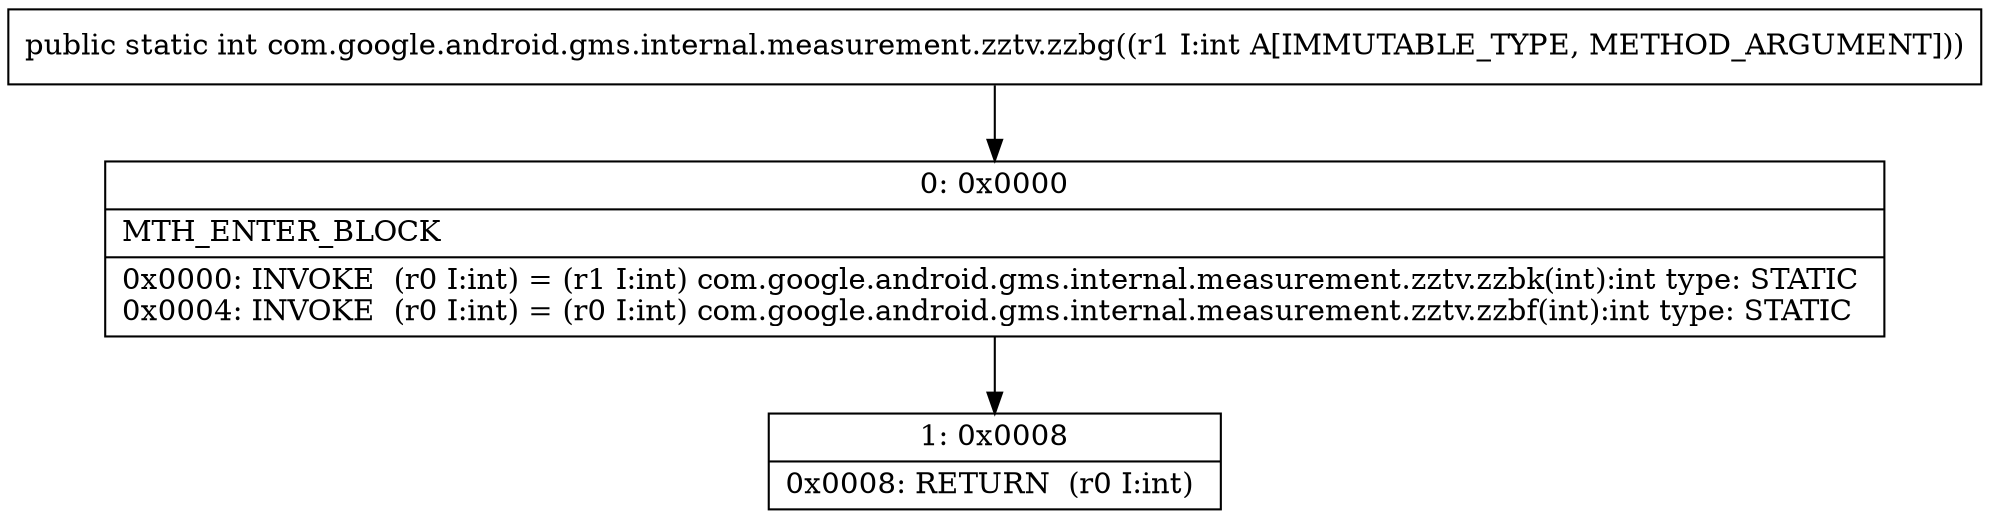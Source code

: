 digraph "CFG forcom.google.android.gms.internal.measurement.zztv.zzbg(I)I" {
Node_0 [shape=record,label="{0\:\ 0x0000|MTH_ENTER_BLOCK\l|0x0000: INVOKE  (r0 I:int) = (r1 I:int) com.google.android.gms.internal.measurement.zztv.zzbk(int):int type: STATIC \l0x0004: INVOKE  (r0 I:int) = (r0 I:int) com.google.android.gms.internal.measurement.zztv.zzbf(int):int type: STATIC \l}"];
Node_1 [shape=record,label="{1\:\ 0x0008|0x0008: RETURN  (r0 I:int) \l}"];
MethodNode[shape=record,label="{public static int com.google.android.gms.internal.measurement.zztv.zzbg((r1 I:int A[IMMUTABLE_TYPE, METHOD_ARGUMENT])) }"];
MethodNode -> Node_0;
Node_0 -> Node_1;
}

